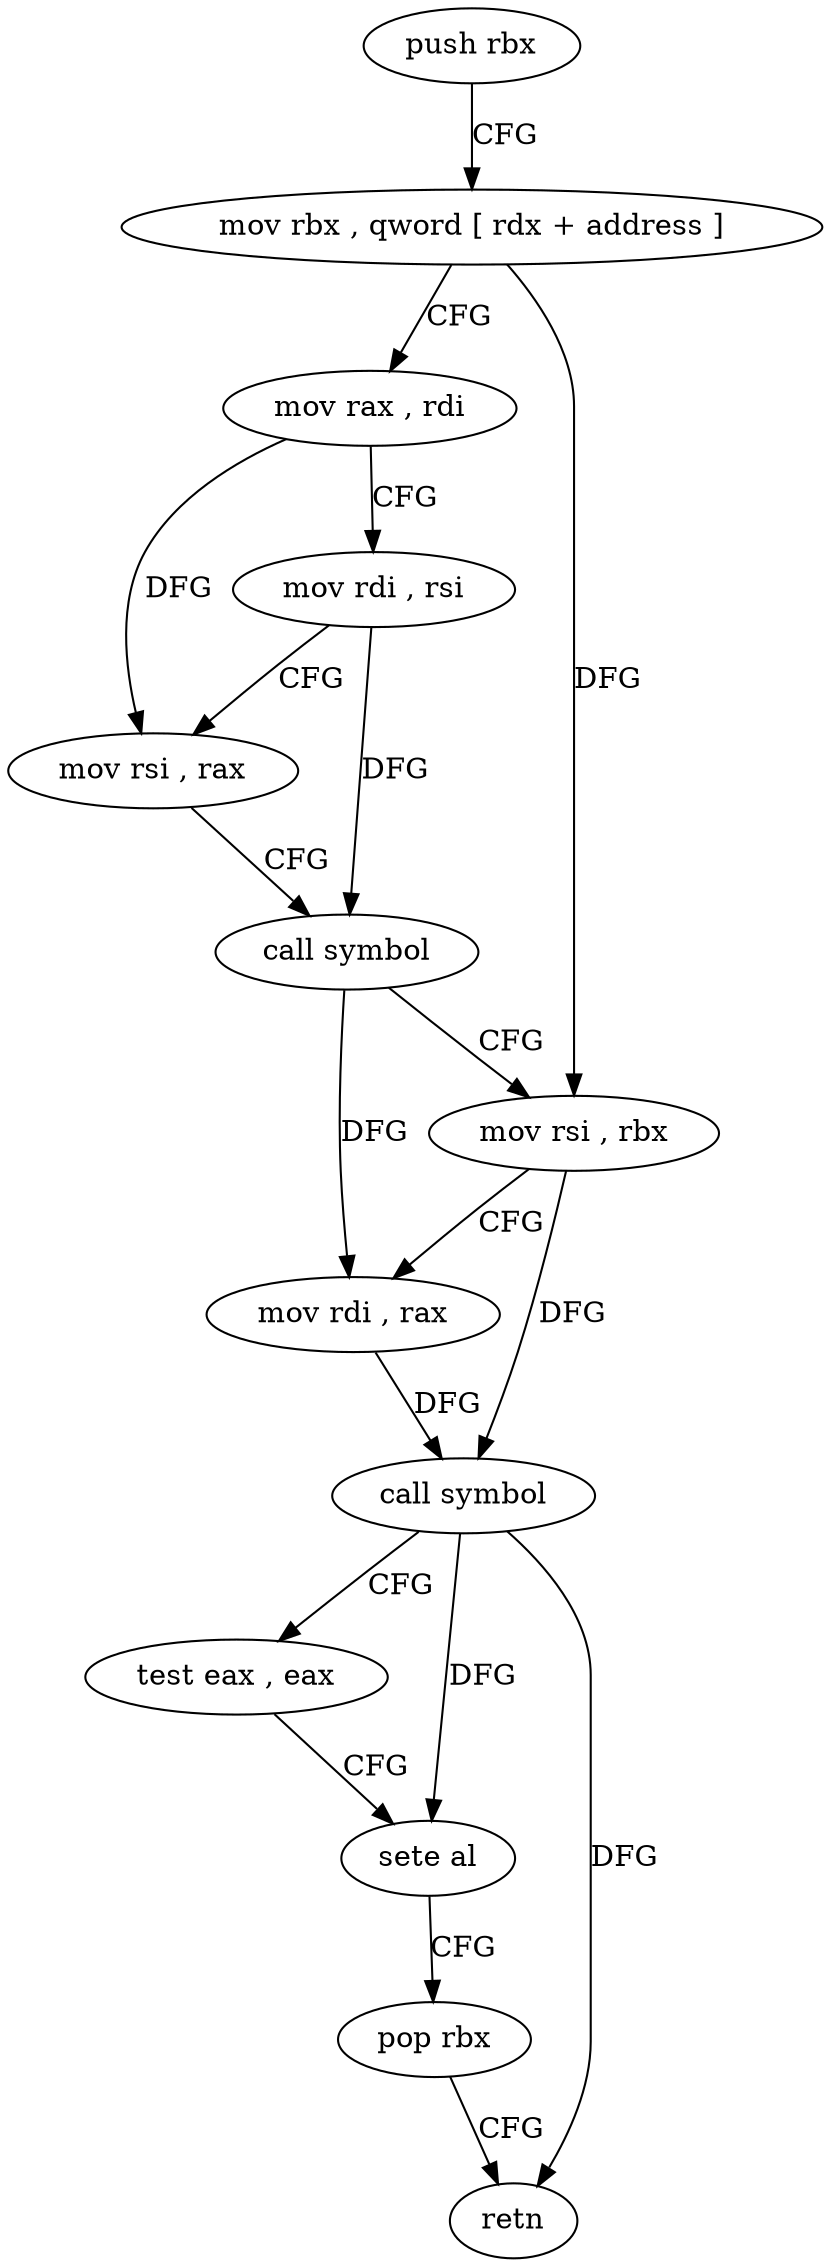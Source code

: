 digraph "func" {
"4214720" [label = "push rbx" ]
"4214721" [label = "mov rbx , qword [ rdx + address ]" ]
"4214725" [label = "mov rax , rdi" ]
"4214728" [label = "mov rdi , rsi" ]
"4214731" [label = "mov rsi , rax" ]
"4214734" [label = "call symbol" ]
"4214739" [label = "mov rsi , rbx" ]
"4214742" [label = "mov rdi , rax" ]
"4214745" [label = "call symbol" ]
"4214750" [label = "test eax , eax" ]
"4214752" [label = "sete al" ]
"4214755" [label = "pop rbx" ]
"4214756" [label = "retn" ]
"4214720" -> "4214721" [ label = "CFG" ]
"4214721" -> "4214725" [ label = "CFG" ]
"4214721" -> "4214739" [ label = "DFG" ]
"4214725" -> "4214728" [ label = "CFG" ]
"4214725" -> "4214731" [ label = "DFG" ]
"4214728" -> "4214731" [ label = "CFG" ]
"4214728" -> "4214734" [ label = "DFG" ]
"4214731" -> "4214734" [ label = "CFG" ]
"4214734" -> "4214739" [ label = "CFG" ]
"4214734" -> "4214742" [ label = "DFG" ]
"4214739" -> "4214742" [ label = "CFG" ]
"4214739" -> "4214745" [ label = "DFG" ]
"4214742" -> "4214745" [ label = "DFG" ]
"4214745" -> "4214750" [ label = "CFG" ]
"4214745" -> "4214752" [ label = "DFG" ]
"4214745" -> "4214756" [ label = "DFG" ]
"4214750" -> "4214752" [ label = "CFG" ]
"4214752" -> "4214755" [ label = "CFG" ]
"4214755" -> "4214756" [ label = "CFG" ]
}
